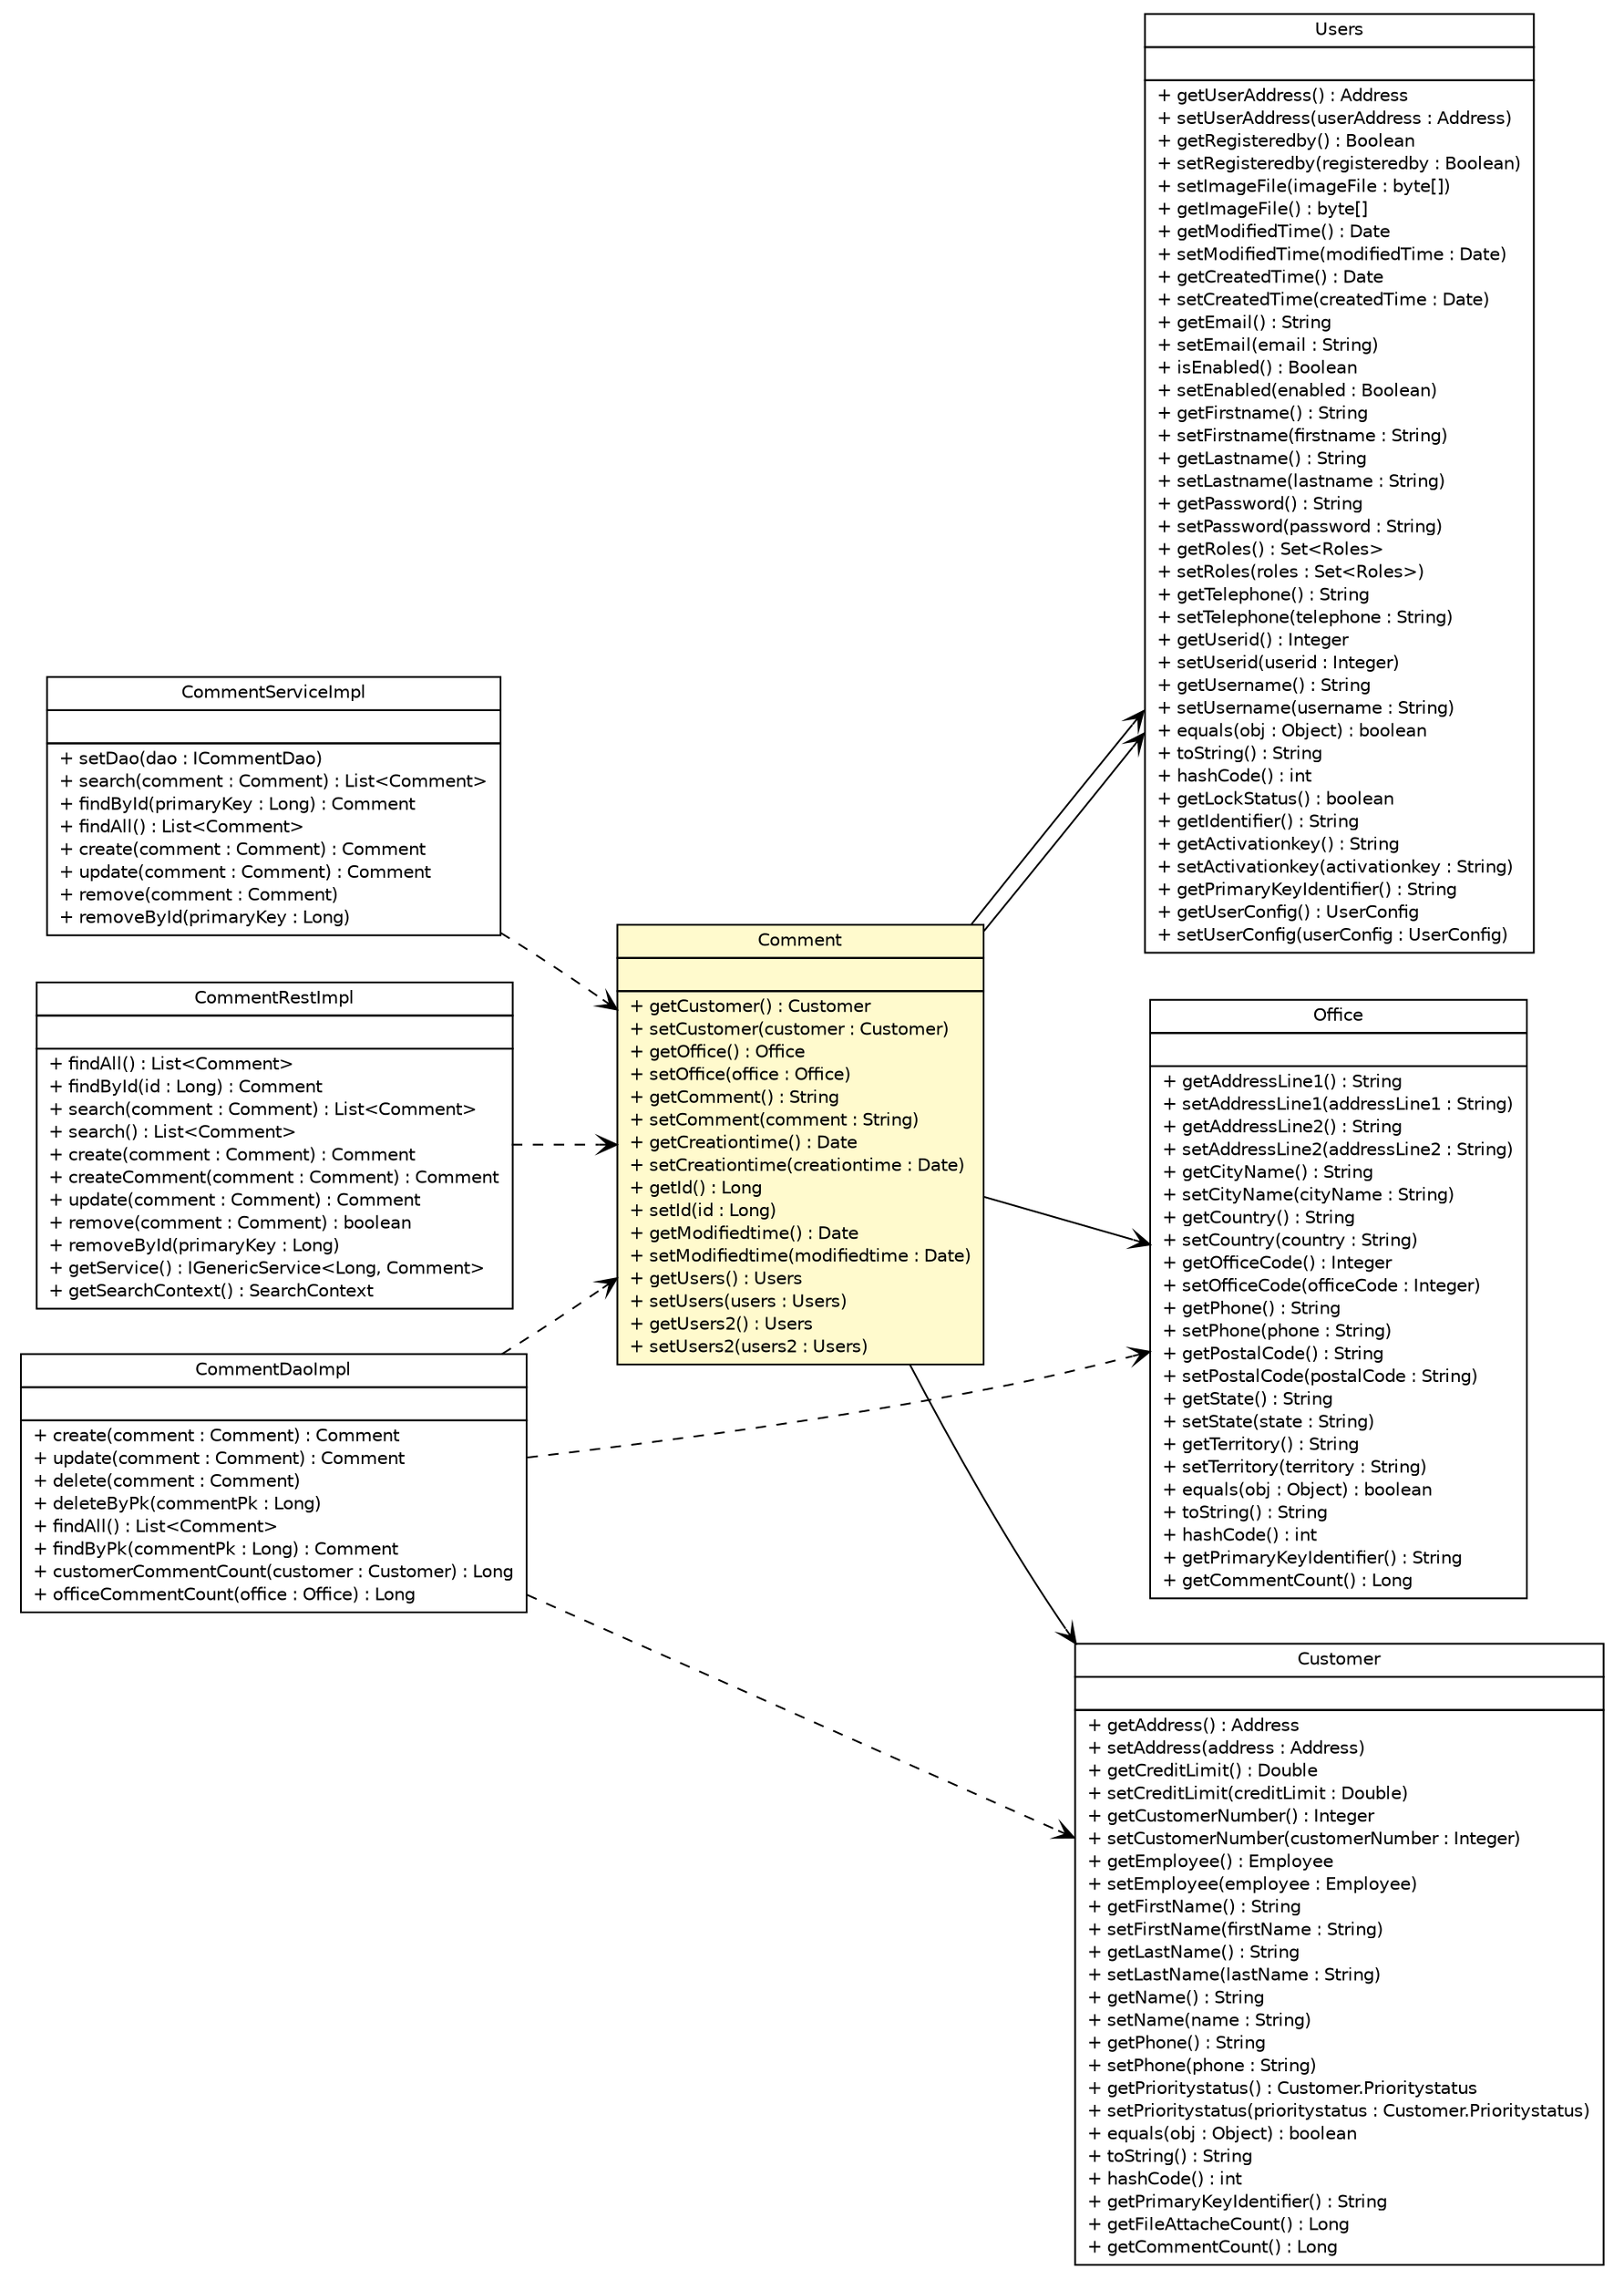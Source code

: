 #!/usr/local/bin/dot
#
# Class diagram 
# Generated by UMLGraph version 5.1 (http://www.umlgraph.org/)
#

digraph G {
	edge [fontname="Helvetica",fontsize=10,labelfontname="Helvetica",labelfontsize=10];
	node [fontname="Helvetica",fontsize=10,shape=plaintext];
	nodesep=0.25;
	ranksep=0.5;
	rankdir=LR;
	// com.inn.headstartdemo.service.impl.CommentServiceImpl
	c49851 [label=<<table title="com.inn.headstartdemo.service.impl.CommentServiceImpl" border="0" cellborder="1" cellspacing="0" cellpadding="2" port="p" href="../service/impl/CommentServiceImpl.html">
		<tr><td><table border="0" cellspacing="0" cellpadding="1">
<tr><td align="center" balign="center"> CommentServiceImpl </td></tr>
		</table></td></tr>
		<tr><td><table border="0" cellspacing="0" cellpadding="1">
<tr><td align="left" balign="left">  </td></tr>
		</table></td></tr>
		<tr><td><table border="0" cellspacing="0" cellpadding="1">
<tr><td align="left" balign="left"> + setDao(dao : ICommentDao) </td></tr>
<tr><td align="left" balign="left"> + search(comment : Comment) : List&lt;Comment&gt; </td></tr>
<tr><td align="left" balign="left"> + findById(primaryKey : Long) : Comment </td></tr>
<tr><td align="left" balign="left"> + findAll() : List&lt;Comment&gt; </td></tr>
<tr><td align="left" balign="left"> + create(comment : Comment) : Comment </td></tr>
<tr><td align="left" balign="left"> + update(comment : Comment) : Comment </td></tr>
<tr><td align="left" balign="left"> + remove(comment : Comment) </td></tr>
<tr><td align="left" balign="left"> + removeById(primaryKey : Long) </td></tr>
		</table></td></tr>
		</table>>, fontname="Helvetica", fontcolor="black", fontsize=10.0];
	// com.inn.headstartdemo.rest.impl.CommentRestImpl
	c49885 [label=<<table title="com.inn.headstartdemo.rest.impl.CommentRestImpl" border="0" cellborder="1" cellspacing="0" cellpadding="2" port="p" href="../rest/impl/CommentRestImpl.html">
		<tr><td><table border="0" cellspacing="0" cellpadding="1">
<tr><td align="center" balign="center"> CommentRestImpl </td></tr>
		</table></td></tr>
		<tr><td><table border="0" cellspacing="0" cellpadding="1">
<tr><td align="left" balign="left">  </td></tr>
		</table></td></tr>
		<tr><td><table border="0" cellspacing="0" cellpadding="1">
<tr><td align="left" balign="left"> + findAll() : List&lt;Comment&gt; </td></tr>
<tr><td align="left" balign="left"> + findById(id : Long) : Comment </td></tr>
<tr><td align="left" balign="left"> + search(comment : Comment) : List&lt;Comment&gt; </td></tr>
<tr><td align="left" balign="left"> + search() : List&lt;Comment&gt; </td></tr>
<tr><td align="left" balign="left"> + create(comment : Comment) : Comment </td></tr>
<tr><td align="left" balign="left"> + createComment(comment : Comment) : Comment </td></tr>
<tr><td align="left" balign="left"> + update(comment : Comment) : Comment </td></tr>
<tr><td align="left" balign="left"> + remove(comment : Comment) : boolean </td></tr>
<tr><td align="left" balign="left"> + removeById(primaryKey : Long) </td></tr>
<tr><td align="left" balign="left"> + getService() : IGenericService&lt;Long, Comment&gt; </td></tr>
<tr><td align="left" balign="left"> + getSearchContext() : SearchContext </td></tr>
		</table></td></tr>
		</table>>, fontname="Helvetica", fontcolor="black", fontsize=10.0];
	// com.inn.headstartdemo.model.Comment
	c49912 [label=<<table title="com.inn.headstartdemo.model.Comment" border="0" cellborder="1" cellspacing="0" cellpadding="2" port="p" bgcolor="lemonChiffon" href="./Comment.html">
		<tr><td><table border="0" cellspacing="0" cellpadding="1">
<tr><td align="center" balign="center"> Comment </td></tr>
		</table></td></tr>
		<tr><td><table border="0" cellspacing="0" cellpadding="1">
<tr><td align="left" balign="left">  </td></tr>
		</table></td></tr>
		<tr><td><table border="0" cellspacing="0" cellpadding="1">
<tr><td align="left" balign="left"> + getCustomer() : Customer </td></tr>
<tr><td align="left" balign="left"> + setCustomer(customer : Customer) </td></tr>
<tr><td align="left" balign="left"> + getOffice() : Office </td></tr>
<tr><td align="left" balign="left"> + setOffice(office : Office) </td></tr>
<tr><td align="left" balign="left"> + getComment() : String </td></tr>
<tr><td align="left" balign="left"> + setComment(comment : String) </td></tr>
<tr><td align="left" balign="left"> + getCreationtime() : Date </td></tr>
<tr><td align="left" balign="left"> + setCreationtime(creationtime : Date) </td></tr>
<tr><td align="left" balign="left"> + getId() : Long </td></tr>
<tr><td align="left" balign="left"> + setId(id : Long) </td></tr>
<tr><td align="left" balign="left"> + getModifiedtime() : Date </td></tr>
<tr><td align="left" balign="left"> + setModifiedtime(modifiedtime : Date) </td></tr>
<tr><td align="left" balign="left"> + getUsers() : Users </td></tr>
<tr><td align="left" balign="left"> + setUsers(users : Users) </td></tr>
<tr><td align="left" balign="left"> + getUsers2() : Users </td></tr>
<tr><td align="left" balign="left"> + setUsers2(users2 : Users) </td></tr>
		</table></td></tr>
		</table>>, fontname="Helvetica", fontcolor="black", fontsize=10.0];
	// com.inn.headstartdemo.model.Office
	c49913 [label=<<table title="com.inn.headstartdemo.model.Office" border="0" cellborder="1" cellspacing="0" cellpadding="2" port="p" href="./Office.html">
		<tr><td><table border="0" cellspacing="0" cellpadding="1">
<tr><td align="center" balign="center"> Office </td></tr>
		</table></td></tr>
		<tr><td><table border="0" cellspacing="0" cellpadding="1">
<tr><td align="left" balign="left">  </td></tr>
		</table></td></tr>
		<tr><td><table border="0" cellspacing="0" cellpadding="1">
<tr><td align="left" balign="left"> + getAddressLine1() : String </td></tr>
<tr><td align="left" balign="left"> + setAddressLine1(addressLine1 : String) </td></tr>
<tr><td align="left" balign="left"> + getAddressLine2() : String </td></tr>
<tr><td align="left" balign="left"> + setAddressLine2(addressLine2 : String) </td></tr>
<tr><td align="left" balign="left"> + getCityName() : String </td></tr>
<tr><td align="left" balign="left"> + setCityName(cityName : String) </td></tr>
<tr><td align="left" balign="left"> + getCountry() : String </td></tr>
<tr><td align="left" balign="left"> + setCountry(country : String) </td></tr>
<tr><td align="left" balign="left"> + getOfficeCode() : Integer </td></tr>
<tr><td align="left" balign="left"> + setOfficeCode(officeCode : Integer) </td></tr>
<tr><td align="left" balign="left"> + getPhone() : String </td></tr>
<tr><td align="left" balign="left"> + setPhone(phone : String) </td></tr>
<tr><td align="left" balign="left"> + getPostalCode() : String </td></tr>
<tr><td align="left" balign="left"> + setPostalCode(postalCode : String) </td></tr>
<tr><td align="left" balign="left"> + getState() : String </td></tr>
<tr><td align="left" balign="left"> + setState(state : String) </td></tr>
<tr><td align="left" balign="left"> + getTerritory() : String </td></tr>
<tr><td align="left" balign="left"> + setTerritory(territory : String) </td></tr>
<tr><td align="left" balign="left"> + equals(obj : Object) : boolean </td></tr>
<tr><td align="left" balign="left"> + toString() : String </td></tr>
<tr><td align="left" balign="left"> + hashCode() : int </td></tr>
<tr><td align="left" balign="left"> + getPrimaryKeyIdentifier() : String </td></tr>
<tr><td align="left" balign="left"> + getCommentCount() : Long </td></tr>
		</table></td></tr>
		</table>>, fontname="Helvetica", fontcolor="black", fontsize=10.0];
	// com.inn.headstartdemo.model.Users
	c49914 [label=<<table title="com.inn.headstartdemo.model.Users" border="0" cellborder="1" cellspacing="0" cellpadding="2" port="p" href="./Users.html">
		<tr><td><table border="0" cellspacing="0" cellpadding="1">
<tr><td align="center" balign="center"> Users </td></tr>
		</table></td></tr>
		<tr><td><table border="0" cellspacing="0" cellpadding="1">
<tr><td align="left" balign="left">  </td></tr>
		</table></td></tr>
		<tr><td><table border="0" cellspacing="0" cellpadding="1">
<tr><td align="left" balign="left"> + getUserAddress() : Address </td></tr>
<tr><td align="left" balign="left"> + setUserAddress(userAddress : Address) </td></tr>
<tr><td align="left" balign="left"> + getRegisteredby() : Boolean </td></tr>
<tr><td align="left" balign="left"> + setRegisteredby(registeredby : Boolean) </td></tr>
<tr><td align="left" balign="left"> + setImageFile(imageFile : byte[]) </td></tr>
<tr><td align="left" balign="left"> + getImageFile() : byte[] </td></tr>
<tr><td align="left" balign="left"> + getModifiedTime() : Date </td></tr>
<tr><td align="left" balign="left"> + setModifiedTime(modifiedTime : Date) </td></tr>
<tr><td align="left" balign="left"> + getCreatedTime() : Date </td></tr>
<tr><td align="left" balign="left"> + setCreatedTime(createdTime : Date) </td></tr>
<tr><td align="left" balign="left"> + getEmail() : String </td></tr>
<tr><td align="left" balign="left"> + setEmail(email : String) </td></tr>
<tr><td align="left" balign="left"> + isEnabled() : Boolean </td></tr>
<tr><td align="left" balign="left"> + setEnabled(enabled : Boolean) </td></tr>
<tr><td align="left" balign="left"> + getFirstname() : String </td></tr>
<tr><td align="left" balign="left"> + setFirstname(firstname : String) </td></tr>
<tr><td align="left" balign="left"> + getLastname() : String </td></tr>
<tr><td align="left" balign="left"> + setLastname(lastname : String) </td></tr>
<tr><td align="left" balign="left"> + getPassword() : String </td></tr>
<tr><td align="left" balign="left"> + setPassword(password : String) </td></tr>
<tr><td align="left" balign="left"> + getRoles() : Set&lt;Roles&gt; </td></tr>
<tr><td align="left" balign="left"> + setRoles(roles : Set&lt;Roles&gt;) </td></tr>
<tr><td align="left" balign="left"> + getTelephone() : String </td></tr>
<tr><td align="left" balign="left"> + setTelephone(telephone : String) </td></tr>
<tr><td align="left" balign="left"> + getUserid() : Integer </td></tr>
<tr><td align="left" balign="left"> + setUserid(userid : Integer) </td></tr>
<tr><td align="left" balign="left"> + getUsername() : String </td></tr>
<tr><td align="left" balign="left"> + setUsername(username : String) </td></tr>
<tr><td align="left" balign="left"> + equals(obj : Object) : boolean </td></tr>
<tr><td align="left" balign="left"> + toString() : String </td></tr>
<tr><td align="left" balign="left"> + hashCode() : int </td></tr>
<tr><td align="left" balign="left"> + getLockStatus() : boolean </td></tr>
<tr><td align="left" balign="left"> + getIdentifier() : String </td></tr>
<tr><td align="left" balign="left"> + getActivationkey() : String </td></tr>
<tr><td align="left" balign="left"> + setActivationkey(activationkey : String) </td></tr>
<tr><td align="left" balign="left"> + getPrimaryKeyIdentifier() : String </td></tr>
<tr><td align="left" balign="left"> + getUserConfig() : UserConfig </td></tr>
<tr><td align="left" balign="left"> + setUserConfig(userConfig : UserConfig) </td></tr>
		</table></td></tr>
		</table>>, fontname="Helvetica", fontcolor="black", fontsize=10.0];
	// com.inn.headstartdemo.model.Customer
	c49919 [label=<<table title="com.inn.headstartdemo.model.Customer" border="0" cellborder="1" cellspacing="0" cellpadding="2" port="p" href="./Customer.html">
		<tr><td><table border="0" cellspacing="0" cellpadding="1">
<tr><td align="center" balign="center"> Customer </td></tr>
		</table></td></tr>
		<tr><td><table border="0" cellspacing="0" cellpadding="1">
<tr><td align="left" balign="left">  </td></tr>
		</table></td></tr>
		<tr><td><table border="0" cellspacing="0" cellpadding="1">
<tr><td align="left" balign="left"> + getAddress() : Address </td></tr>
<tr><td align="left" balign="left"> + setAddress(address : Address) </td></tr>
<tr><td align="left" balign="left"> + getCreditLimit() : Double </td></tr>
<tr><td align="left" balign="left"> + setCreditLimit(creditLimit : Double) </td></tr>
<tr><td align="left" balign="left"> + getCustomerNumber() : Integer </td></tr>
<tr><td align="left" balign="left"> + setCustomerNumber(customerNumber : Integer) </td></tr>
<tr><td align="left" balign="left"> + getEmployee() : Employee </td></tr>
<tr><td align="left" balign="left"> + setEmployee(employee : Employee) </td></tr>
<tr><td align="left" balign="left"> + getFirstName() : String </td></tr>
<tr><td align="left" balign="left"> + setFirstName(firstName : String) </td></tr>
<tr><td align="left" balign="left"> + getLastName() : String </td></tr>
<tr><td align="left" balign="left"> + setLastName(lastName : String) </td></tr>
<tr><td align="left" balign="left"> + getName() : String </td></tr>
<tr><td align="left" balign="left"> + setName(name : String) </td></tr>
<tr><td align="left" balign="left"> + getPhone() : String </td></tr>
<tr><td align="left" balign="left"> + setPhone(phone : String) </td></tr>
<tr><td align="left" balign="left"> + getPrioritystatus() : Customer.Prioritystatus </td></tr>
<tr><td align="left" balign="left"> + setPrioritystatus(prioritystatus : Customer.Prioritystatus) </td></tr>
<tr><td align="left" balign="left"> + equals(obj : Object) : boolean </td></tr>
<tr><td align="left" balign="left"> + toString() : String </td></tr>
<tr><td align="left" balign="left"> + hashCode() : int </td></tr>
<tr><td align="left" balign="left"> + getPrimaryKeyIdentifier() : String </td></tr>
<tr><td align="left" balign="left"> + getFileAttacheCount() : Long </td></tr>
<tr><td align="left" balign="left"> + getCommentCount() : Long </td></tr>
		</table></td></tr>
		</table>>, fontname="Helvetica", fontcolor="black", fontsize=10.0];
	// com.inn.headstartdemo.dao.impl.CommentDaoImpl
	c49998 [label=<<table title="com.inn.headstartdemo.dao.impl.CommentDaoImpl" border="0" cellborder="1" cellspacing="0" cellpadding="2" port="p" href="../dao/impl/CommentDaoImpl.html">
		<tr><td><table border="0" cellspacing="0" cellpadding="1">
<tr><td align="center" balign="center"> CommentDaoImpl </td></tr>
		</table></td></tr>
		<tr><td><table border="0" cellspacing="0" cellpadding="1">
<tr><td align="left" balign="left">  </td></tr>
		</table></td></tr>
		<tr><td><table border="0" cellspacing="0" cellpadding="1">
<tr><td align="left" balign="left"> + create(comment : Comment) : Comment </td></tr>
<tr><td align="left" balign="left"> + update(comment : Comment) : Comment </td></tr>
<tr><td align="left" balign="left"> + delete(comment : Comment) </td></tr>
<tr><td align="left" balign="left"> + deleteByPk(commentPk : Long) </td></tr>
<tr><td align="left" balign="left"> + findAll() : List&lt;Comment&gt; </td></tr>
<tr><td align="left" balign="left"> + findByPk(commentPk : Long) : Comment </td></tr>
<tr><td align="left" balign="left"> + customerCommentCount(customer : Customer) : Long </td></tr>
<tr><td align="left" balign="left"> + officeCommentCount(office : Office) : Long </td></tr>
		</table></td></tr>
		</table>>, fontname="Helvetica", fontcolor="black", fontsize=10.0];
	// com.inn.headstartdemo.model.Comment NAVASSOC com.inn.headstartdemo.model.Customer
	c49912:p -> c49919:p [taillabel="", label="", headlabel="", fontname="Helvetica", fontcolor="black", fontsize=10.0, color="black", arrowhead=open];
	// com.inn.headstartdemo.model.Comment NAVASSOC com.inn.headstartdemo.model.Office
	c49912:p -> c49913:p [taillabel="", label="", headlabel="", fontname="Helvetica", fontcolor="black", fontsize=10.0, color="black", arrowhead=open];
	// com.inn.headstartdemo.model.Comment NAVASSOC com.inn.headstartdemo.model.Users
	c49912:p -> c49914:p [taillabel="", label="", headlabel="", fontname="Helvetica", fontcolor="black", fontsize=10.0, color="black", arrowhead=open];
	// com.inn.headstartdemo.model.Comment NAVASSOC com.inn.headstartdemo.model.Users
	c49912:p -> c49914:p [taillabel="", label="", headlabel="", fontname="Helvetica", fontcolor="black", fontsize=10.0, color="black", arrowhead=open];
	// com.inn.headstartdemo.service.impl.CommentServiceImpl DEPEND com.inn.headstartdemo.model.Comment
	c49851:p -> c49912:p [taillabel="", label="", headlabel="", fontname="Helvetica", fontcolor="black", fontsize=10.0, color="black", arrowhead=open, style=dashed];
	// com.inn.headstartdemo.rest.impl.CommentRestImpl DEPEND com.inn.headstartdemo.model.Comment
	c49885:p -> c49912:p [taillabel="", label="", headlabel="", fontname="Helvetica", fontcolor="black", fontsize=10.0, color="black", arrowhead=open, style=dashed];
	// com.inn.headstartdemo.dao.impl.CommentDaoImpl DEPEND com.inn.headstartdemo.model.Comment
	c49998:p -> c49912:p [taillabel="", label="", headlabel="", fontname="Helvetica", fontcolor="black", fontsize=10.0, color="black", arrowhead=open, style=dashed];
	// com.inn.headstartdemo.dao.impl.CommentDaoImpl DEPEND com.inn.headstartdemo.model.Office
	c49998:p -> c49913:p [taillabel="", label="", headlabel="", fontname="Helvetica", fontcolor="black", fontsize=10.0, color="black", arrowhead=open, style=dashed];
	// com.inn.headstartdemo.dao.impl.CommentDaoImpl DEPEND com.inn.headstartdemo.model.Customer
	c49998:p -> c49919:p [taillabel="", label="", headlabel="", fontname="Helvetica", fontcolor="black", fontsize=10.0, color="black", arrowhead=open, style=dashed];
}

